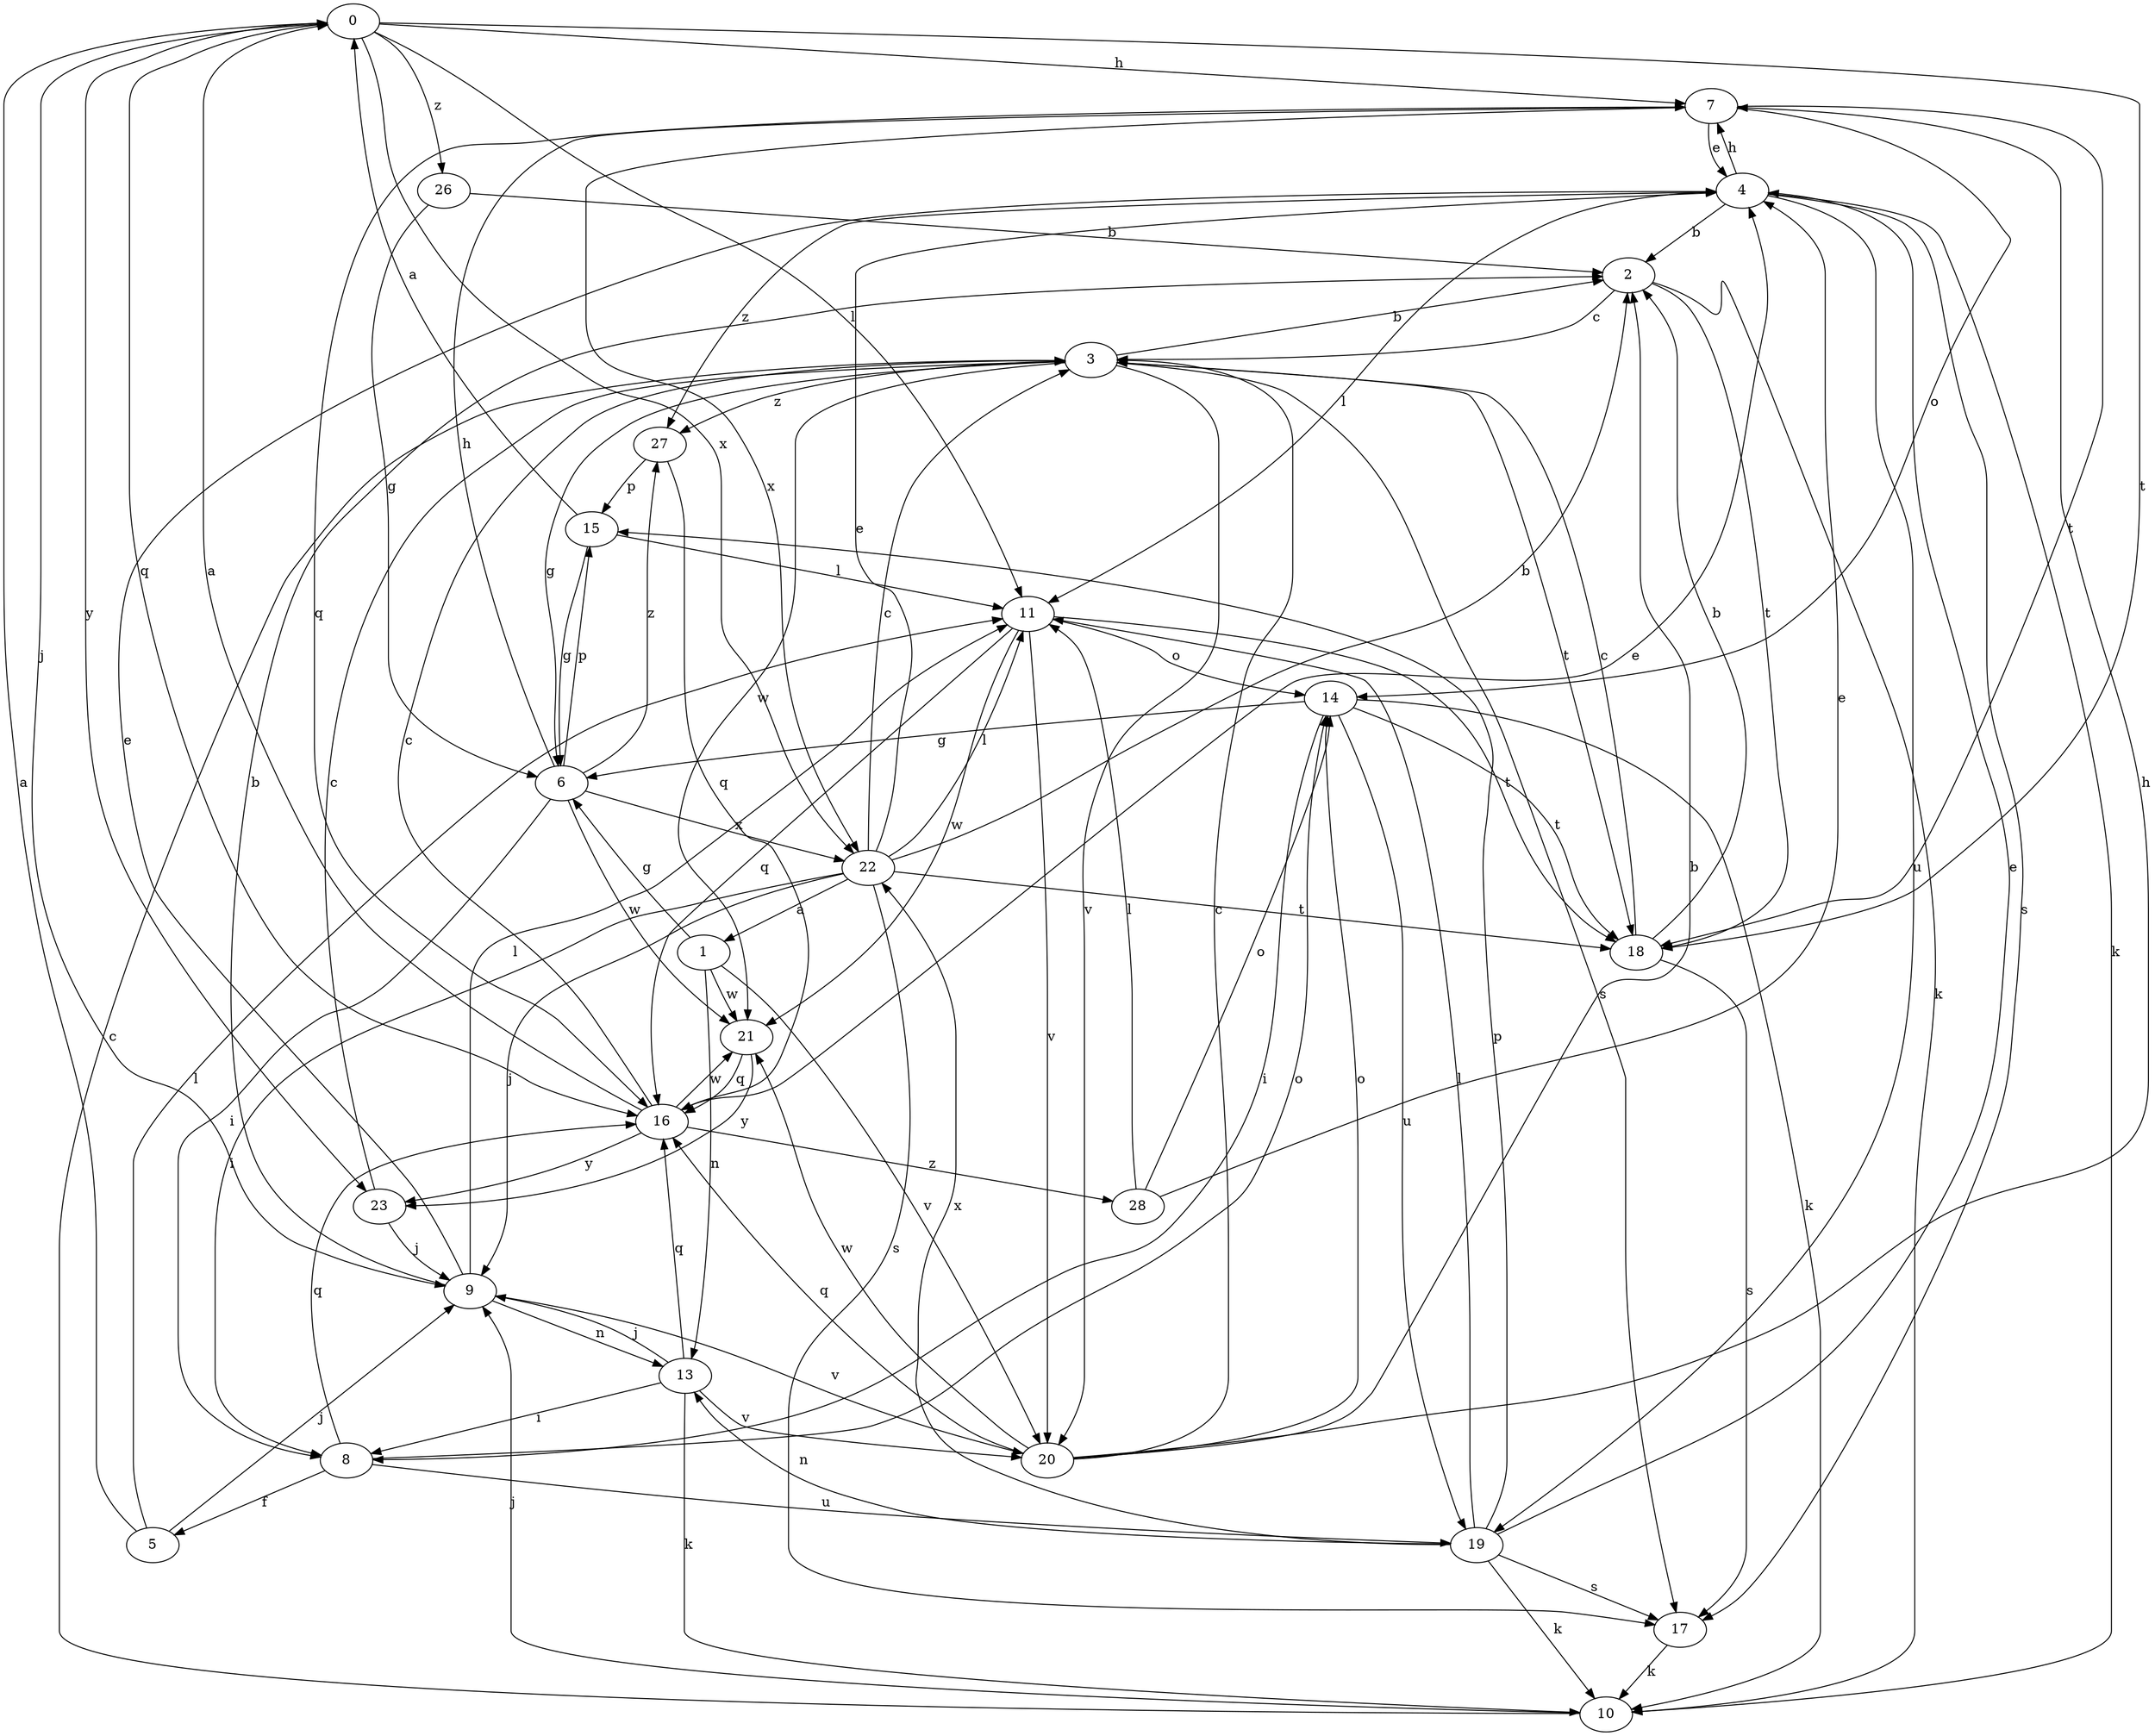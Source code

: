strict digraph  {
0;
1;
2;
3;
4;
5;
6;
7;
8;
9;
10;
11;
13;
14;
15;
16;
17;
18;
19;
20;
21;
22;
23;
26;
27;
28;
0 -> 7  [label=h];
0 -> 9  [label=j];
0 -> 11  [label=l];
0 -> 16  [label=q];
0 -> 18  [label=t];
0 -> 22  [label=x];
0 -> 23  [label=y];
0 -> 26  [label=z];
1 -> 6  [label=g];
1 -> 13  [label=n];
1 -> 20  [label=v];
1 -> 21  [label=w];
2 -> 3  [label=c];
2 -> 10  [label=k];
2 -> 18  [label=t];
3 -> 2  [label=b];
3 -> 6  [label=g];
3 -> 17  [label=s];
3 -> 18  [label=t];
3 -> 20  [label=v];
3 -> 21  [label=w];
3 -> 27  [label=z];
4 -> 2  [label=b];
4 -> 7  [label=h];
4 -> 10  [label=k];
4 -> 11  [label=l];
4 -> 17  [label=s];
4 -> 19  [label=u];
4 -> 27  [label=z];
5 -> 0  [label=a];
5 -> 9  [label=j];
5 -> 11  [label=l];
6 -> 7  [label=h];
6 -> 8  [label=i];
6 -> 15  [label=p];
6 -> 21  [label=w];
6 -> 22  [label=x];
6 -> 27  [label=z];
7 -> 4  [label=e];
7 -> 14  [label=o];
7 -> 16  [label=q];
7 -> 18  [label=t];
7 -> 22  [label=x];
8 -> 5  [label=f];
8 -> 14  [label=o];
8 -> 16  [label=q];
8 -> 19  [label=u];
9 -> 2  [label=b];
9 -> 4  [label=e];
9 -> 11  [label=l];
9 -> 13  [label=n];
9 -> 20  [label=v];
10 -> 3  [label=c];
10 -> 9  [label=j];
11 -> 14  [label=o];
11 -> 16  [label=q];
11 -> 18  [label=t];
11 -> 20  [label=v];
11 -> 21  [label=w];
13 -> 8  [label=i];
13 -> 9  [label=j];
13 -> 10  [label=k];
13 -> 16  [label=q];
13 -> 20  [label=v];
14 -> 6  [label=g];
14 -> 8  [label=i];
14 -> 10  [label=k];
14 -> 18  [label=t];
14 -> 19  [label=u];
15 -> 0  [label=a];
15 -> 6  [label=g];
15 -> 11  [label=l];
16 -> 0  [label=a];
16 -> 3  [label=c];
16 -> 4  [label=e];
16 -> 21  [label=w];
16 -> 23  [label=y];
16 -> 28  [label=z];
17 -> 10  [label=k];
18 -> 2  [label=b];
18 -> 3  [label=c];
18 -> 17  [label=s];
19 -> 4  [label=e];
19 -> 10  [label=k];
19 -> 11  [label=l];
19 -> 13  [label=n];
19 -> 15  [label=p];
19 -> 17  [label=s];
19 -> 22  [label=x];
20 -> 2  [label=b];
20 -> 3  [label=c];
20 -> 7  [label=h];
20 -> 14  [label=o];
20 -> 16  [label=q];
20 -> 21  [label=w];
21 -> 16  [label=q];
21 -> 23  [label=y];
22 -> 1  [label=a];
22 -> 2  [label=b];
22 -> 3  [label=c];
22 -> 4  [label=e];
22 -> 8  [label=i];
22 -> 9  [label=j];
22 -> 11  [label=l];
22 -> 17  [label=s];
22 -> 18  [label=t];
23 -> 3  [label=c];
23 -> 9  [label=j];
26 -> 2  [label=b];
26 -> 6  [label=g];
27 -> 15  [label=p];
27 -> 16  [label=q];
28 -> 4  [label=e];
28 -> 11  [label=l];
28 -> 14  [label=o];
}
